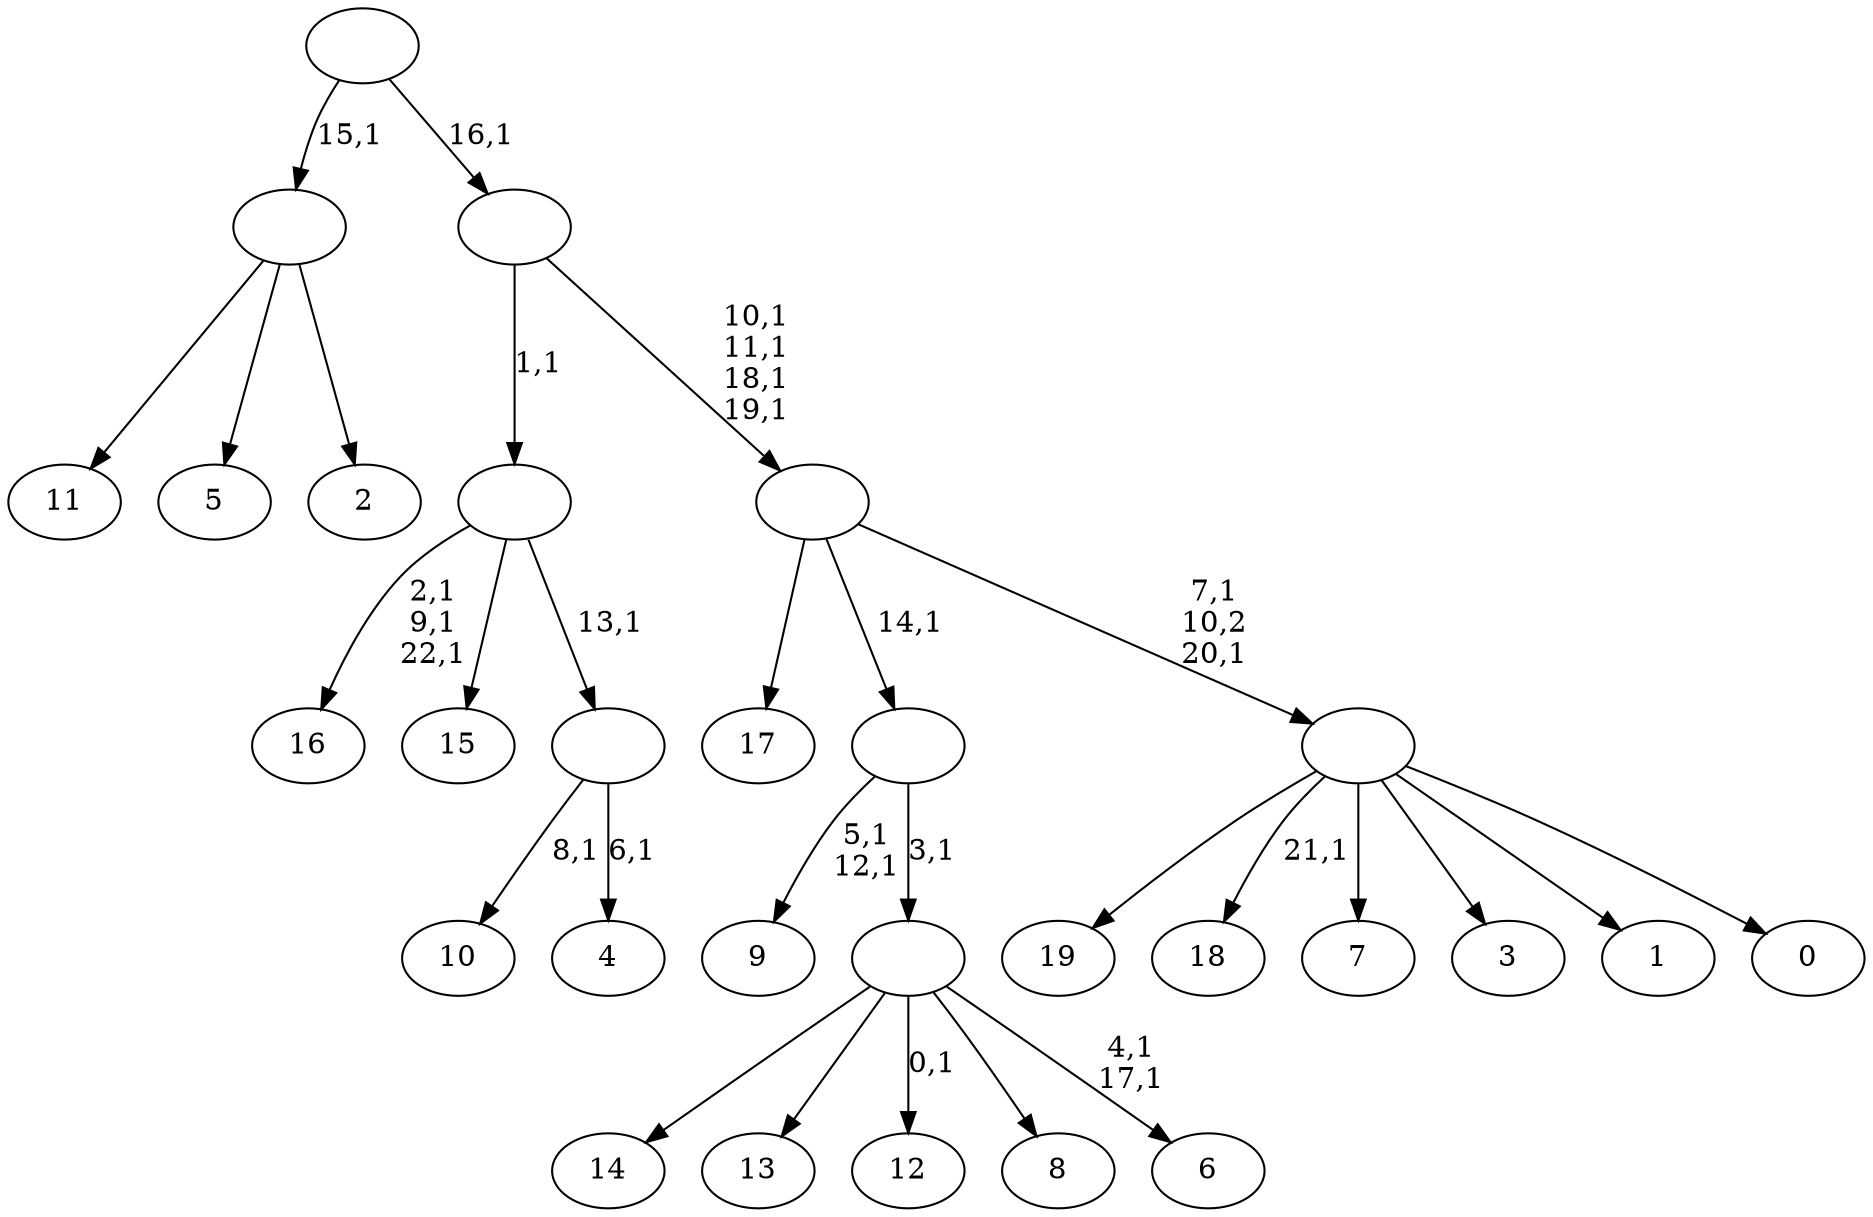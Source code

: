 digraph T {
	43 [label="19"]
	42 [label="18"]
	40 [label="17"]
	39 [label="16"]
	35 [label="15"]
	34 [label="14"]
	33 [label="13"]
	32 [label="12"]
	30 [label="11"]
	29 [label="10"]
	27 [label="9"]
	24 [label="8"]
	23 [label="7"]
	22 [label="6"]
	19 [label=""]
	18 [label=""]
	17 [label="5"]
	16 [label="4"]
	14 [label=""]
	13 [label=""]
	12 [label="3"]
	11 [label="2"]
	10 [label=""]
	9 [label="1"]
	8 [label="0"]
	7 [label=""]
	5 [label=""]
	1 [label=""]
	0 [label=""]
	19 -> 22 [label="4,1\n17,1"]
	19 -> 32 [label="0,1"]
	19 -> 34 [label=""]
	19 -> 33 [label=""]
	19 -> 24 [label=""]
	18 -> 27 [label="5,1\n12,1"]
	18 -> 19 [label="3,1"]
	14 -> 16 [label="6,1"]
	14 -> 29 [label="8,1"]
	13 -> 39 [label="2,1\n9,1\n22,1"]
	13 -> 35 [label=""]
	13 -> 14 [label="13,1"]
	10 -> 30 [label=""]
	10 -> 17 [label=""]
	10 -> 11 [label=""]
	7 -> 42 [label="21,1"]
	7 -> 43 [label=""]
	7 -> 23 [label=""]
	7 -> 12 [label=""]
	7 -> 9 [label=""]
	7 -> 8 [label=""]
	5 -> 7 [label="7,1\n10,2\n20,1"]
	5 -> 40 [label=""]
	5 -> 18 [label="14,1"]
	1 -> 5 [label="10,1\n11,1\n18,1\n19,1"]
	1 -> 13 [label="1,1"]
	0 -> 10 [label="15,1"]
	0 -> 1 [label="16,1"]
}
